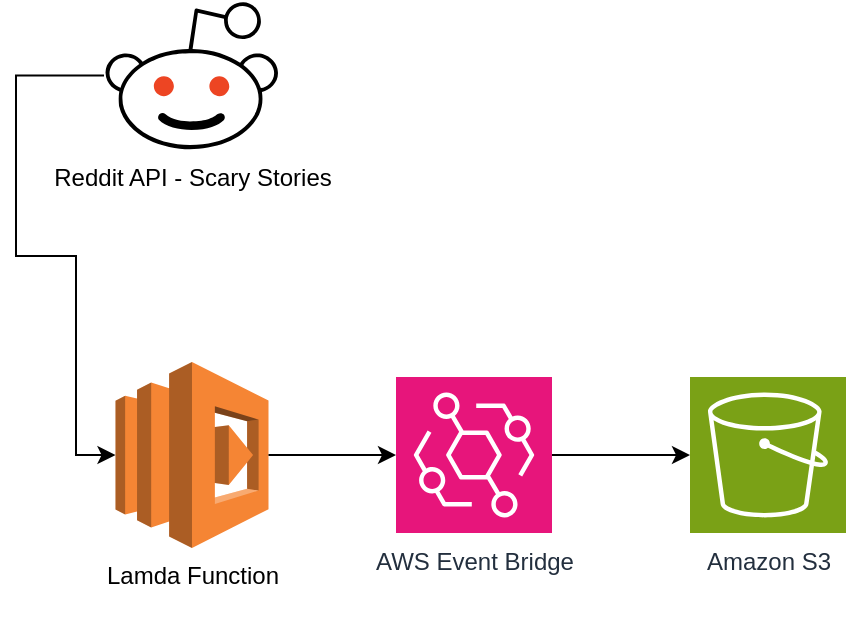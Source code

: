 <mxfile version="26.0.6">
  <diagram name="Page-1" id="oTOJvRXaxsOc8upTRUd0">
    <mxGraphModel grid="1" page="1" gridSize="10" guides="1" tooltips="1" connect="1" arrows="1" fold="1" pageScale="1" pageWidth="850" pageHeight="1100" math="0" shadow="0">
      <root>
        <mxCell id="0" />
        <mxCell id="1" parent="0" />
        <mxCell id="X_YEfK2kRvDwuPAW67rm-4" value="Amazon S3&lt;div&gt;&lt;br&gt;&lt;/div&gt;" style="sketch=0;points=[[0,0,0],[0.25,0,0],[0.5,0,0],[0.75,0,0],[1,0,0],[0,1,0],[0.25,1,0],[0.5,1,0],[0.75,1,0],[1,1,0],[0,0.25,0],[0,0.5,0],[0,0.75,0],[1,0.25,0],[1,0.5,0],[1,0.75,0]];outlineConnect=0;fontColor=#232F3E;fillColor=#7AA116;strokeColor=#ffffff;dashed=0;verticalLabelPosition=bottom;verticalAlign=top;align=center;html=1;fontSize=12;fontStyle=0;aspect=fixed;shape=mxgraph.aws4.resourceIcon;resIcon=mxgraph.aws4.s3;" vertex="1" parent="1">
          <mxGeometry x="347" y="227.5" width="78" height="78" as="geometry" />
        </mxCell>
        <mxCell id="X_YEfK2kRvDwuPAW67rm-5" value="Lamda Function&lt;div&gt;&lt;br&gt;&lt;/div&gt;" style="outlineConnect=0;dashed=0;verticalLabelPosition=bottom;verticalAlign=top;align=center;html=1;shape=mxgraph.aws3.lambda;fillColor=#F58534;gradientColor=none;" vertex="1" parent="1">
          <mxGeometry x="59.75" y="220" width="76.5" height="93" as="geometry" />
        </mxCell>
        <mxCell id="X_YEfK2kRvDwuPAW67rm-8" value="Reddit API - Scary Stories&lt;div&gt;&lt;br&gt;&lt;/div&gt;" style="dashed=0;outlineConnect=0;html=1;align=center;labelPosition=center;verticalLabelPosition=bottom;verticalAlign=top;shape=mxgraph.weblogos.reddit;fillColor=#F3F8FC;gradientColor=#B4D2F0" vertex="1" parent="1">
          <mxGeometry x="54" y="40" width="88" height="73.6" as="geometry" />
        </mxCell>
        <mxCell id="X_YEfK2kRvDwuPAW67rm-10" style="edgeStyle=orthogonalEdgeStyle;rounded=0;orthogonalLoop=1;jettySize=auto;html=1;entryX=0;entryY=0.5;entryDx=0;entryDy=0;entryPerimeter=0;" edge="1" parent="1" source="X_YEfK2kRvDwuPAW67rm-8" target="X_YEfK2kRvDwuPAW67rm-5">
          <mxGeometry relative="1" as="geometry">
            <Array as="points">
              <mxPoint x="10" y="77" />
              <mxPoint x="10" y="167" />
              <mxPoint x="40" y="167" />
              <mxPoint x="40" y="267" />
            </Array>
          </mxGeometry>
        </mxCell>
        <mxCell id="X_YEfK2kRvDwuPAW67rm-11" value="AWS Event Bridge&lt;div&gt;&lt;br&gt;&lt;/div&gt;" style="sketch=0;points=[[0,0,0],[0.25,0,0],[0.5,0,0],[0.75,0,0],[1,0,0],[0,1,0],[0.25,1,0],[0.5,1,0],[0.75,1,0],[1,1,0],[0,0.25,0],[0,0.5,0],[0,0.75,0],[1,0.25,0],[1,0.5,0],[1,0.75,0]];outlineConnect=0;fontColor=#232F3E;fillColor=#E7157B;strokeColor=#ffffff;dashed=0;verticalLabelPosition=bottom;verticalAlign=top;align=center;html=1;fontSize=12;fontStyle=0;aspect=fixed;shape=mxgraph.aws4.resourceIcon;resIcon=mxgraph.aws4.eventbridge;" vertex="1" parent="1">
          <mxGeometry x="200" y="227.5" width="78" height="78" as="geometry" />
        </mxCell>
        <mxCell id="X_YEfK2kRvDwuPAW67rm-12" style="edgeStyle=orthogonalEdgeStyle;rounded=0;orthogonalLoop=1;jettySize=auto;html=1;entryX=0;entryY=0.5;entryDx=0;entryDy=0;entryPerimeter=0;" edge="1" parent="1" source="X_YEfK2kRvDwuPAW67rm-5" target="X_YEfK2kRvDwuPAW67rm-11">
          <mxGeometry relative="1" as="geometry" />
        </mxCell>
        <mxCell id="X_YEfK2kRvDwuPAW67rm-13" style="edgeStyle=orthogonalEdgeStyle;rounded=0;orthogonalLoop=1;jettySize=auto;html=1;entryX=0;entryY=0.5;entryDx=0;entryDy=0;entryPerimeter=0;" edge="1" parent="1" source="X_YEfK2kRvDwuPAW67rm-11" target="X_YEfK2kRvDwuPAW67rm-4">
          <mxGeometry relative="1" as="geometry" />
        </mxCell>
      </root>
    </mxGraphModel>
  </diagram>
</mxfile>
